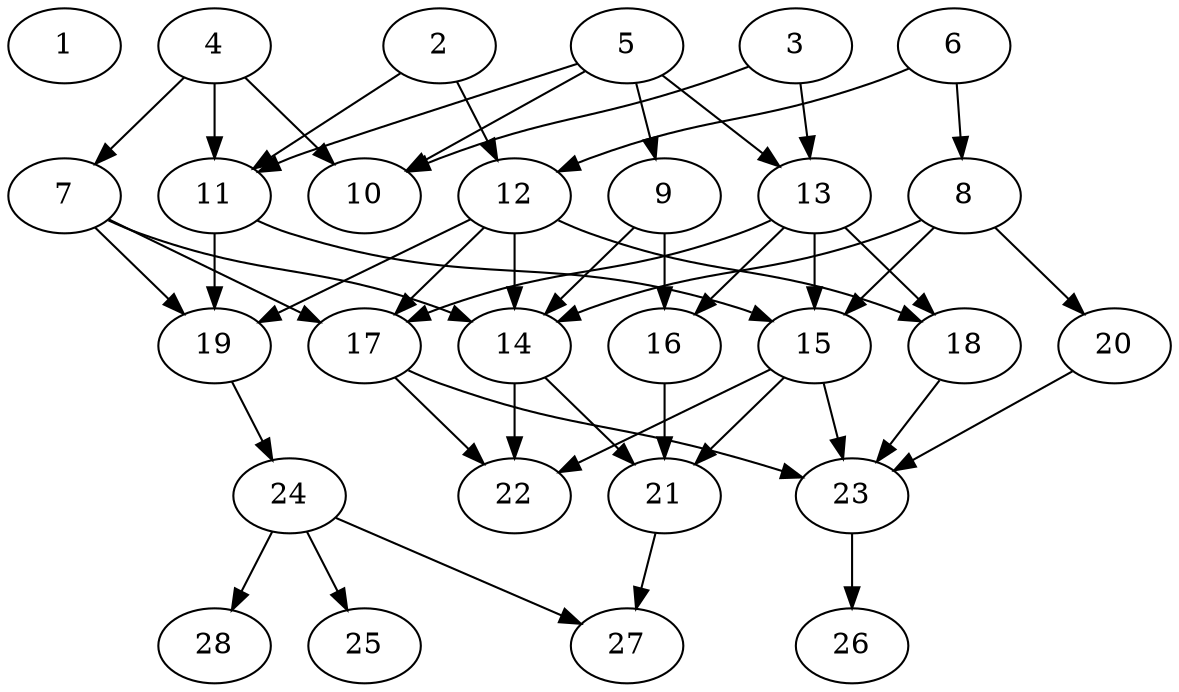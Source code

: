 // DAG (tier=2-normal, mode=data, n=28, ccr=0.424, fat=0.506, density=0.477, regular=0.444, jump=0.188, mindata=2097152, maxdata=16777216)
// DAG automatically generated by daggen at Sun Aug 24 16:33:34 2025
// /home/ermia/Project/Environments/daggen/bin/daggen --dot --ccr 0.424 --fat 0.506 --regular 0.444 --density 0.477 --jump 0.188 --mindata 2097152 --maxdata 16777216 -n 28 
digraph G {
  1 [size="295693683071840681984", alpha="0.19", expect_size="147846841535920340992"]
  2 [size="47128640819526088", alpha="0.11", expect_size="23564320409763044"]
  2 -> 11 [size ="119226446643200"]
  2 -> 12 [size ="119226446643200"]
  3 [size="93866819542028608", alpha="0.14", expect_size="46933409771014304"]
  3 -> 10 [size ="1839427655565312"]
  3 -> 13 [size ="1839427655565312"]
  4 [size="739987802638136639488", alpha="0.20", expect_size="369993901319068319744"]
  4 -> 7 [size ="654495042240512"]
  4 -> 10 [size ="654495042240512"]
  4 -> 11 [size ="654495042240512"]
  5 [size="1814010366432584448", alpha="0.10", expect_size="907005183216292224"]
  5 -> 9 [size ="1876129166131200"]
  5 -> 10 [size ="1876129166131200"]
  5 -> 11 [size ="1876129166131200"]
  5 -> 13 [size ="1876129166131200"]
  6 [size="1712673250900805943296", alpha="0.11", expect_size="856336625450402971648"]
  6 -> 8 [size ="1145178001768448"]
  6 -> 12 [size ="1145178001768448"]
  7 [size="822696675471023744", alpha="0.16", expect_size="411348337735511872"]
  7 -> 14 [size ="1832973963886592"]
  7 -> 17 [size ="1832973963886592"]
  7 -> 19 [size ="1832973963886592"]
  8 [size="95204574224422432", alpha="0.05", expect_size="47602287112211216"]
  8 -> 14 [size ="2011204469915648"]
  8 -> 15 [size ="2011204469915648"]
  8 -> 20 [size ="2011204469915648"]
  9 [size="58436637184190984", alpha="0.19", expect_size="29218318592095492"]
  9 -> 14 [size ="1704607298355200"]
  9 -> 16 [size ="1704607298355200"]
  10 [size="19372944486771800", alpha="0.08", expect_size="9686472243385900"]
  11 [size="64381684260962041856", alpha="0.12", expect_size="32190842130481020928"]
  11 -> 15 [size ="128508407840768"]
  11 -> 19 [size ="128508407840768"]
  12 [size="613177960176793728", alpha="0.03", expect_size="306588980088396864"]
  12 -> 14 [size ="248340386152448"]
  12 -> 17 [size ="248340386152448"]
  12 -> 18 [size ="248340386152448"]
  12 -> 19 [size ="248340386152448"]
  13 [size="164255811374490816", alpha="0.15", expect_size="82127905687245408"]
  13 -> 15 [size ="70742943203328"]
  13 -> 16 [size ="70742943203328"]
  13 -> 17 [size ="70742943203328"]
  13 -> 18 [size ="70742943203328"]
  14 [size="2565311803131286", alpha="0.01", expect_size="1282655901565643"]
  14 -> 21 [size ="169416629157888"]
  14 -> 22 [size ="169416629157888"]
  15 [size="81672389488040476672", alpha="0.02", expect_size="40836194744020238336"]
  15 -> 21 [size ="150593708490752"]
  15 -> 22 [size ="150593708490752"]
  15 -> 23 [size ="150593708490752"]
  16 [size="6587740663245904", alpha="0.02", expect_size="3293870331622952"]
  16 -> 21 [size ="265326436548608"]
  17 [size="2405035417109681668096", alpha="0.05", expect_size="1202517708554840834048"]
  17 -> 22 [size ="1436054661890048"]
  17 -> 23 [size ="1436054661890048"]
  18 [size="77226689856476368", alpha="0.01", expect_size="38613344928238184"]
  18 -> 23 [size ="1867608152342528"]
  19 [size="1645251186656154112", alpha="0.15", expect_size="822625593328077056"]
  19 -> 24 [size ="758666546380800"]
  20 [size="731294816504777856", alpha="0.12", expect_size="365647408252388928"]
  20 -> 23 [size ="785220894720000"]
  21 [size="18141359349069512704", alpha="0.04", expect_size="9070679674534756352"]
  21 -> 27 [size ="55233581416448"]
  22 [size="2267135890457737728", alpha="0.17", expect_size="1133567945228868864"]
  23 [size="2134245829270210", alpha="0.08", expect_size="1067122914635105"]
  23 -> 26 [size ="133012486356992"]
  24 [size="639826510831681536000", alpha="0.04", expect_size="319913255415840768000"]
  24 -> 25 [size ="594015997132800"]
  24 -> 27 [size ="594015997132800"]
  24 -> 28 [size ="594015997132800"]
  25 [size="2858432203180647424", alpha="0.14", expect_size="1429216101590323712"]
  26 [size="93623291882871200", alpha="0.13", expect_size="46811645941435600"]
  27 [size="42860446776287128", alpha="0.07", expect_size="21430223388143564"]
  28 [size="1082809815000501120", alpha="0.12", expect_size="541404907500250560"]
}